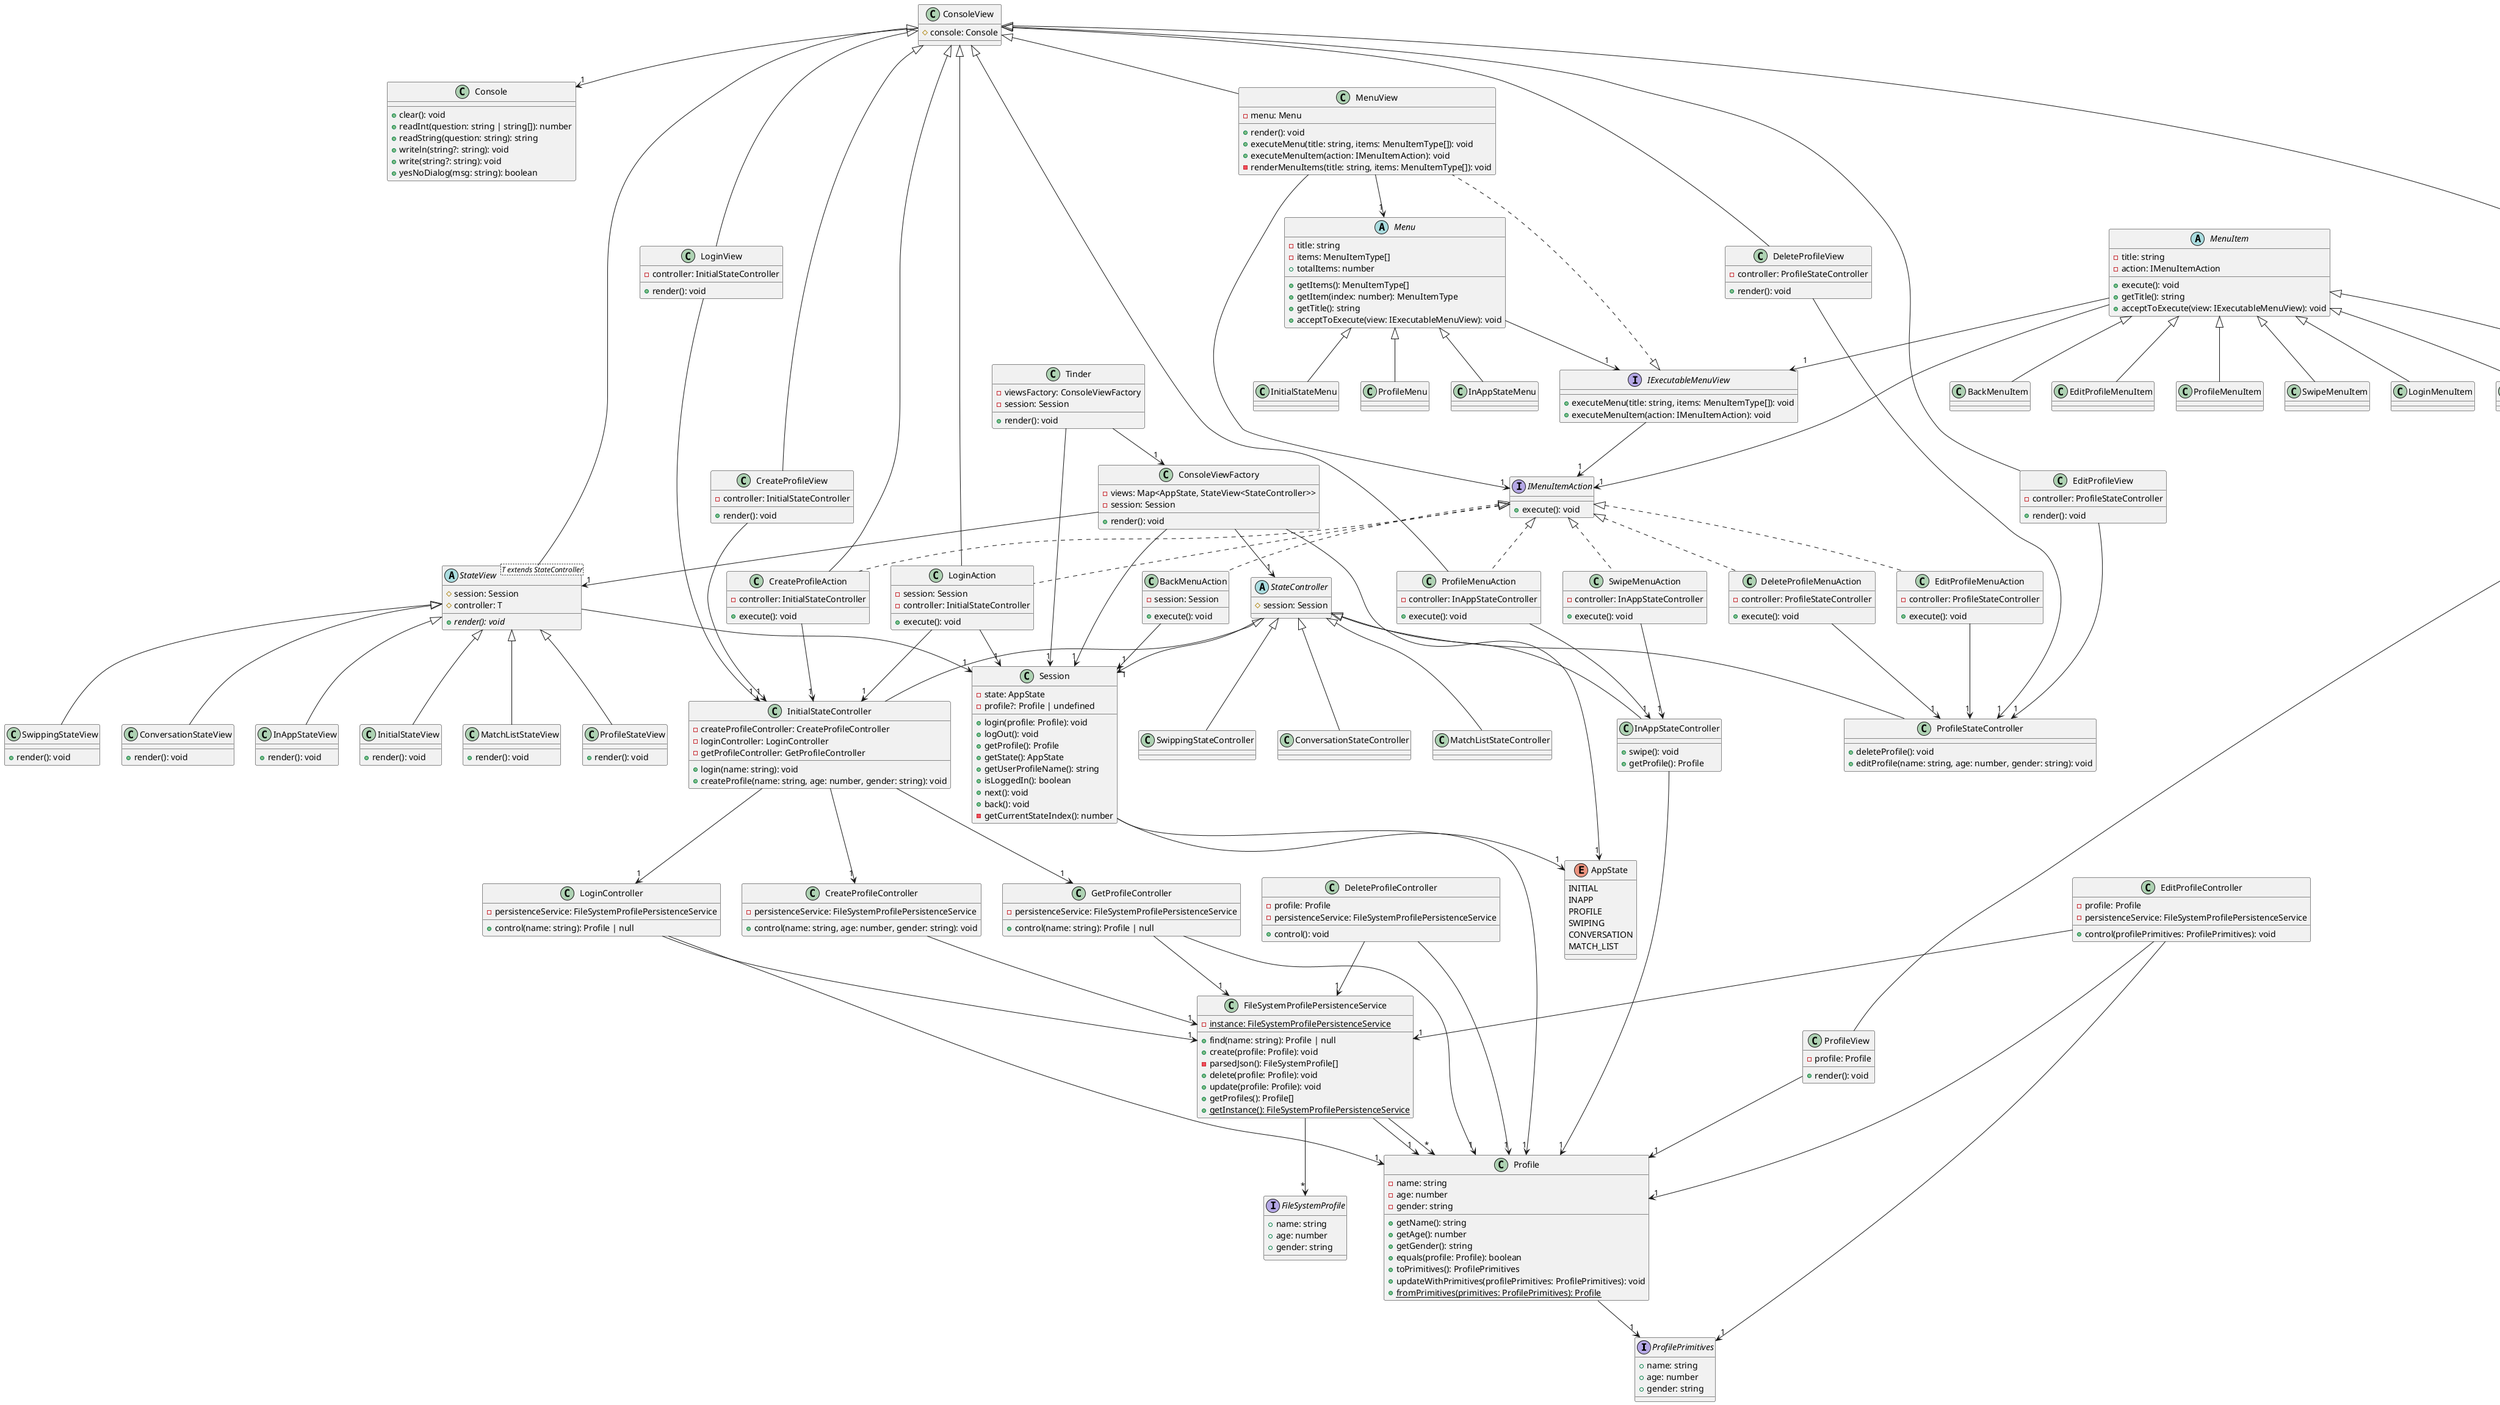 @startuml
interface ProfilePrimitives {
    +name: string
    +age: number
    +gender: string
}
class UnderAgeError extends Error
class Profile {
    -name: string
    -age: number
    -gender: string
    +getName(): string
    +getAge(): number
    +getGender(): string
    +equals(profile: Profile): boolean
    +toPrimitives(): ProfilePrimitives
    +updateWithPrimitives(profilePrimitives: ProfilePrimitives): void
    +{static} fromPrimitives(primitives: ProfilePrimitives): Profile
}
enum AppState {
    INITIAL
    INAPP
    PROFILE
    SWIPING
    CONVERSATION
    MATCH_LIST
}
class Session {
    -state: AppState
    -profile?: Profile | undefined
    +login(profile: Profile): void
    +logOut(): void
    +getProfile(): Profile
    +getState(): AppState
    +getUserProfileName(): string
    +isLoggedIn(): boolean
    +next(): void
    +back(): void
    -getCurrentStateIndex(): number
}
abstract class StateController {
    #session: Session
}
class ConversationStateController extends StateController
class Console {
    +clear(): void
    +readInt(question: string | string[]): number
    +readString(question: string): string
    +writeln(string?: string): void
    +write(string?: string): void
    +yesNoDialog(msg: string): boolean
}
class ConsoleView {
    #console: Console
}
abstract class StateView<T extends StateController> extends ConsoleView {
    #session: Session
    #controller: T
    +{abstract} render(): void
}
class ConversationStateView extends StateView {
    +render(): void
}
class InAppStateController extends StateController {
    +swipe(): void
    +getProfile(): Profile
}
abstract class Menu {
    -title: string
    -items: MenuItemType[]
    +getItems(): MenuItemType[]
    +getItem(index: number): MenuItemType
    +totalItems: number
    +getTitle(): string
    +acceptToExecute(view: IExecutableMenuView): void
}
interface IMenuItemAction {
    +execute(): void
}
abstract class MenuItem {
    -title: string
    -action: IMenuItemAction
    +execute(): void
    +getTitle(): string
    +acceptToExecute(view: IExecutableMenuView): void
}
interface IExecutableMenuView {
    +executeMenu(title: string, items: MenuItemType[]): void
    +executeMenuItem(action: IMenuItemAction): void
}
class MenuView extends ConsoleView implements IExecutableMenuView {
    -menu: Menu
    +render(): void
    +executeMenu(title: string, items: MenuItemType[]): void
    +executeMenuItem(action: IMenuItemAction): void
    -renderMenuItems(title: string, items: MenuItemType[]): void
}
class ProfileView extends ConsoleView {
    -profile: Profile
    +render(): void
}
class ProfileMenuAction extends ConsoleView implements IMenuItemAction {
    -controller: InAppStateController
    +execute(): void
}
class ProfileMenuItem extends MenuItem
class SwipeMenuAction implements IMenuItemAction {
    -controller: InAppStateController
    +execute(): void
}
class SwipeMenuItem extends MenuItem
class InAppStateMenu extends Menu
class InAppStateView extends StateView {
    +render(): void
}
interface FileSystemProfile {
    +name: string
    +age: number
    +gender: string
}
class FileSystemProfilePersistenceService {
    +find(name: string): Profile | null
    +create(profile: Profile): void
    -parsedJson(): FileSystemProfile[]
    +delete(profile: Profile): void
    +update(profile: Profile): void
    +getProfiles(): Profile[]
    -{static} instance: FileSystemProfilePersistenceService
    +{static} getInstance(): FileSystemProfilePersistenceService
}
class CreateProfileController {
    -persistenceService: FileSystemProfilePersistenceService
    +control(name: string, age: number, gender: string): void
}
class GetProfileController {
    -persistenceService: FileSystemProfilePersistenceService
    +control(name: string): Profile | null
}
class LoginController {
    -persistenceService: FileSystemProfilePersistenceService
    +control(name: string): Profile | null
}
class InitialStateController extends StateController {
    -createProfileController: CreateProfileController
    -loginController: LoginController
    -getProfileController: GetProfileController
    +login(name: string): void
    +createProfile(name: string, age: number, gender: string): void
}
class LoginView extends ConsoleView {
    -controller: InitialStateController
    +render(): void
}
class LoginAction extends ConsoleView implements IMenuItemAction {
    -session: Session
    -controller: InitialStateController
    +execute(): void
}
class LoginMenuItem extends MenuItem
class CreateProfileView extends ConsoleView {
    -controller: InitialStateController
    +render(): void
}
class CreateProfileAction extends ConsoleView implements IMenuItemAction {
    -controller: InitialStateController
    +execute(): void
}
class CreateProfileMenuItem extends MenuItem
class InitialStateMenu extends Menu
class InitialStateView extends StateView {
    +render(): void
}
class MatchListStateController extends StateController
class MatchListStateView extends StateView {
    +render(): void
}
class DeleteProfileController {
    -profile: Profile
    -persistenceService: FileSystemProfilePersistenceService
    +control(): void
}
class EditProfileController {
    -profile: Profile
    -persistenceService: FileSystemProfilePersistenceService
    +control(profilePrimitives: ProfilePrimitives): void
}
class ProfileStateController extends StateController {
    +deleteProfile(): void
    +editProfile(name: string, age: number, gender: string): void
}
class DeleteProfileView extends ConsoleView {
    -controller: ProfileStateController
    +render(): void
}
class DeleteProfileMenuAction implements IMenuItemAction {
    -controller: ProfileStateController
    +execute(): void
}
class DeleteProfileMenuItem extends MenuItem
class BackMenuAction implements IMenuItemAction {
    -session: Session
    +execute(): void
}
class BackMenuItem extends MenuItem
class EditProfileView extends ConsoleView {
    -controller: ProfileStateController
    +render(): void
}
class EditProfileMenuAction implements IMenuItemAction {
    -controller: ProfileStateController
    +execute(): void
}
class EditProfileMenuItem extends MenuItem
class ProfileMenu extends Menu
class ProfileStateView extends StateView {
    +render(): void
}
class SwippingStateController extends StateController
class SwippingStateView extends StateView {
    +render(): void
}
class ConsoleViewFactory {
    -views: Map<AppState, StateView<StateController>>
    -session: Session
    +render(): void
}
class Tinder {
    -viewsFactory: ConsoleViewFactory
    -session: Session
    +render(): void
}
Profile --> "1" ProfilePrimitives
Session --> "1" AppState
Session --> "1" Profile
StateController --> "1" Session
ConsoleView --> "1" Console
StateView --> "1" Session
InAppStateController --> "1" Profile
Menu --> "1" IExecutableMenuView
MenuItem --> "1" IMenuItemAction
MenuItem --> "1" IExecutableMenuView
IExecutableMenuView --> "1" IMenuItemAction
MenuView --> "1" Menu
MenuView --> "1" IMenuItemAction
ProfileView --> "1" Profile
ProfileMenuAction --> "1" InAppStateController
SwipeMenuAction --> "1" InAppStateController
FileSystemProfilePersistenceService --> "1" Profile
FileSystemProfilePersistenceService --> "*" FileSystemProfile
FileSystemProfilePersistenceService --> "*" Profile
CreateProfileController --> "1" FileSystemProfilePersistenceService
GetProfileController --> "1" FileSystemProfilePersistenceService
GetProfileController --> "1" Profile
LoginController --> "1" FileSystemProfilePersistenceService
LoginController --> "1" Profile
InitialStateController --> "1" CreateProfileController
InitialStateController --> "1" LoginController
InitialStateController --> "1" GetProfileController
LoginView --> "1" InitialStateController
LoginAction --> "1" Session
LoginAction --> "1" InitialStateController
CreateProfileView --> "1" InitialStateController
CreateProfileAction --> "1" InitialStateController
DeleteProfileController --> "1" Profile
DeleteProfileController --> "1" FileSystemProfilePersistenceService
EditProfileController --> "1" Profile
EditProfileController --> "1" FileSystemProfilePersistenceService
EditProfileController --> "1" ProfilePrimitives
DeleteProfileView --> "1" ProfileStateController
DeleteProfileMenuAction --> "1" ProfileStateController
BackMenuAction --> "1" Session
EditProfileView --> "1" ProfileStateController
EditProfileMenuAction --> "1" ProfileStateController
ConsoleViewFactory --> "1" AppState
ConsoleViewFactory --> "1" StateView
ConsoleViewFactory --> "1" StateController
ConsoleViewFactory --> "1" Session
Tinder --> "1" ConsoleViewFactory
Tinder --> "1" Session
@enduml
